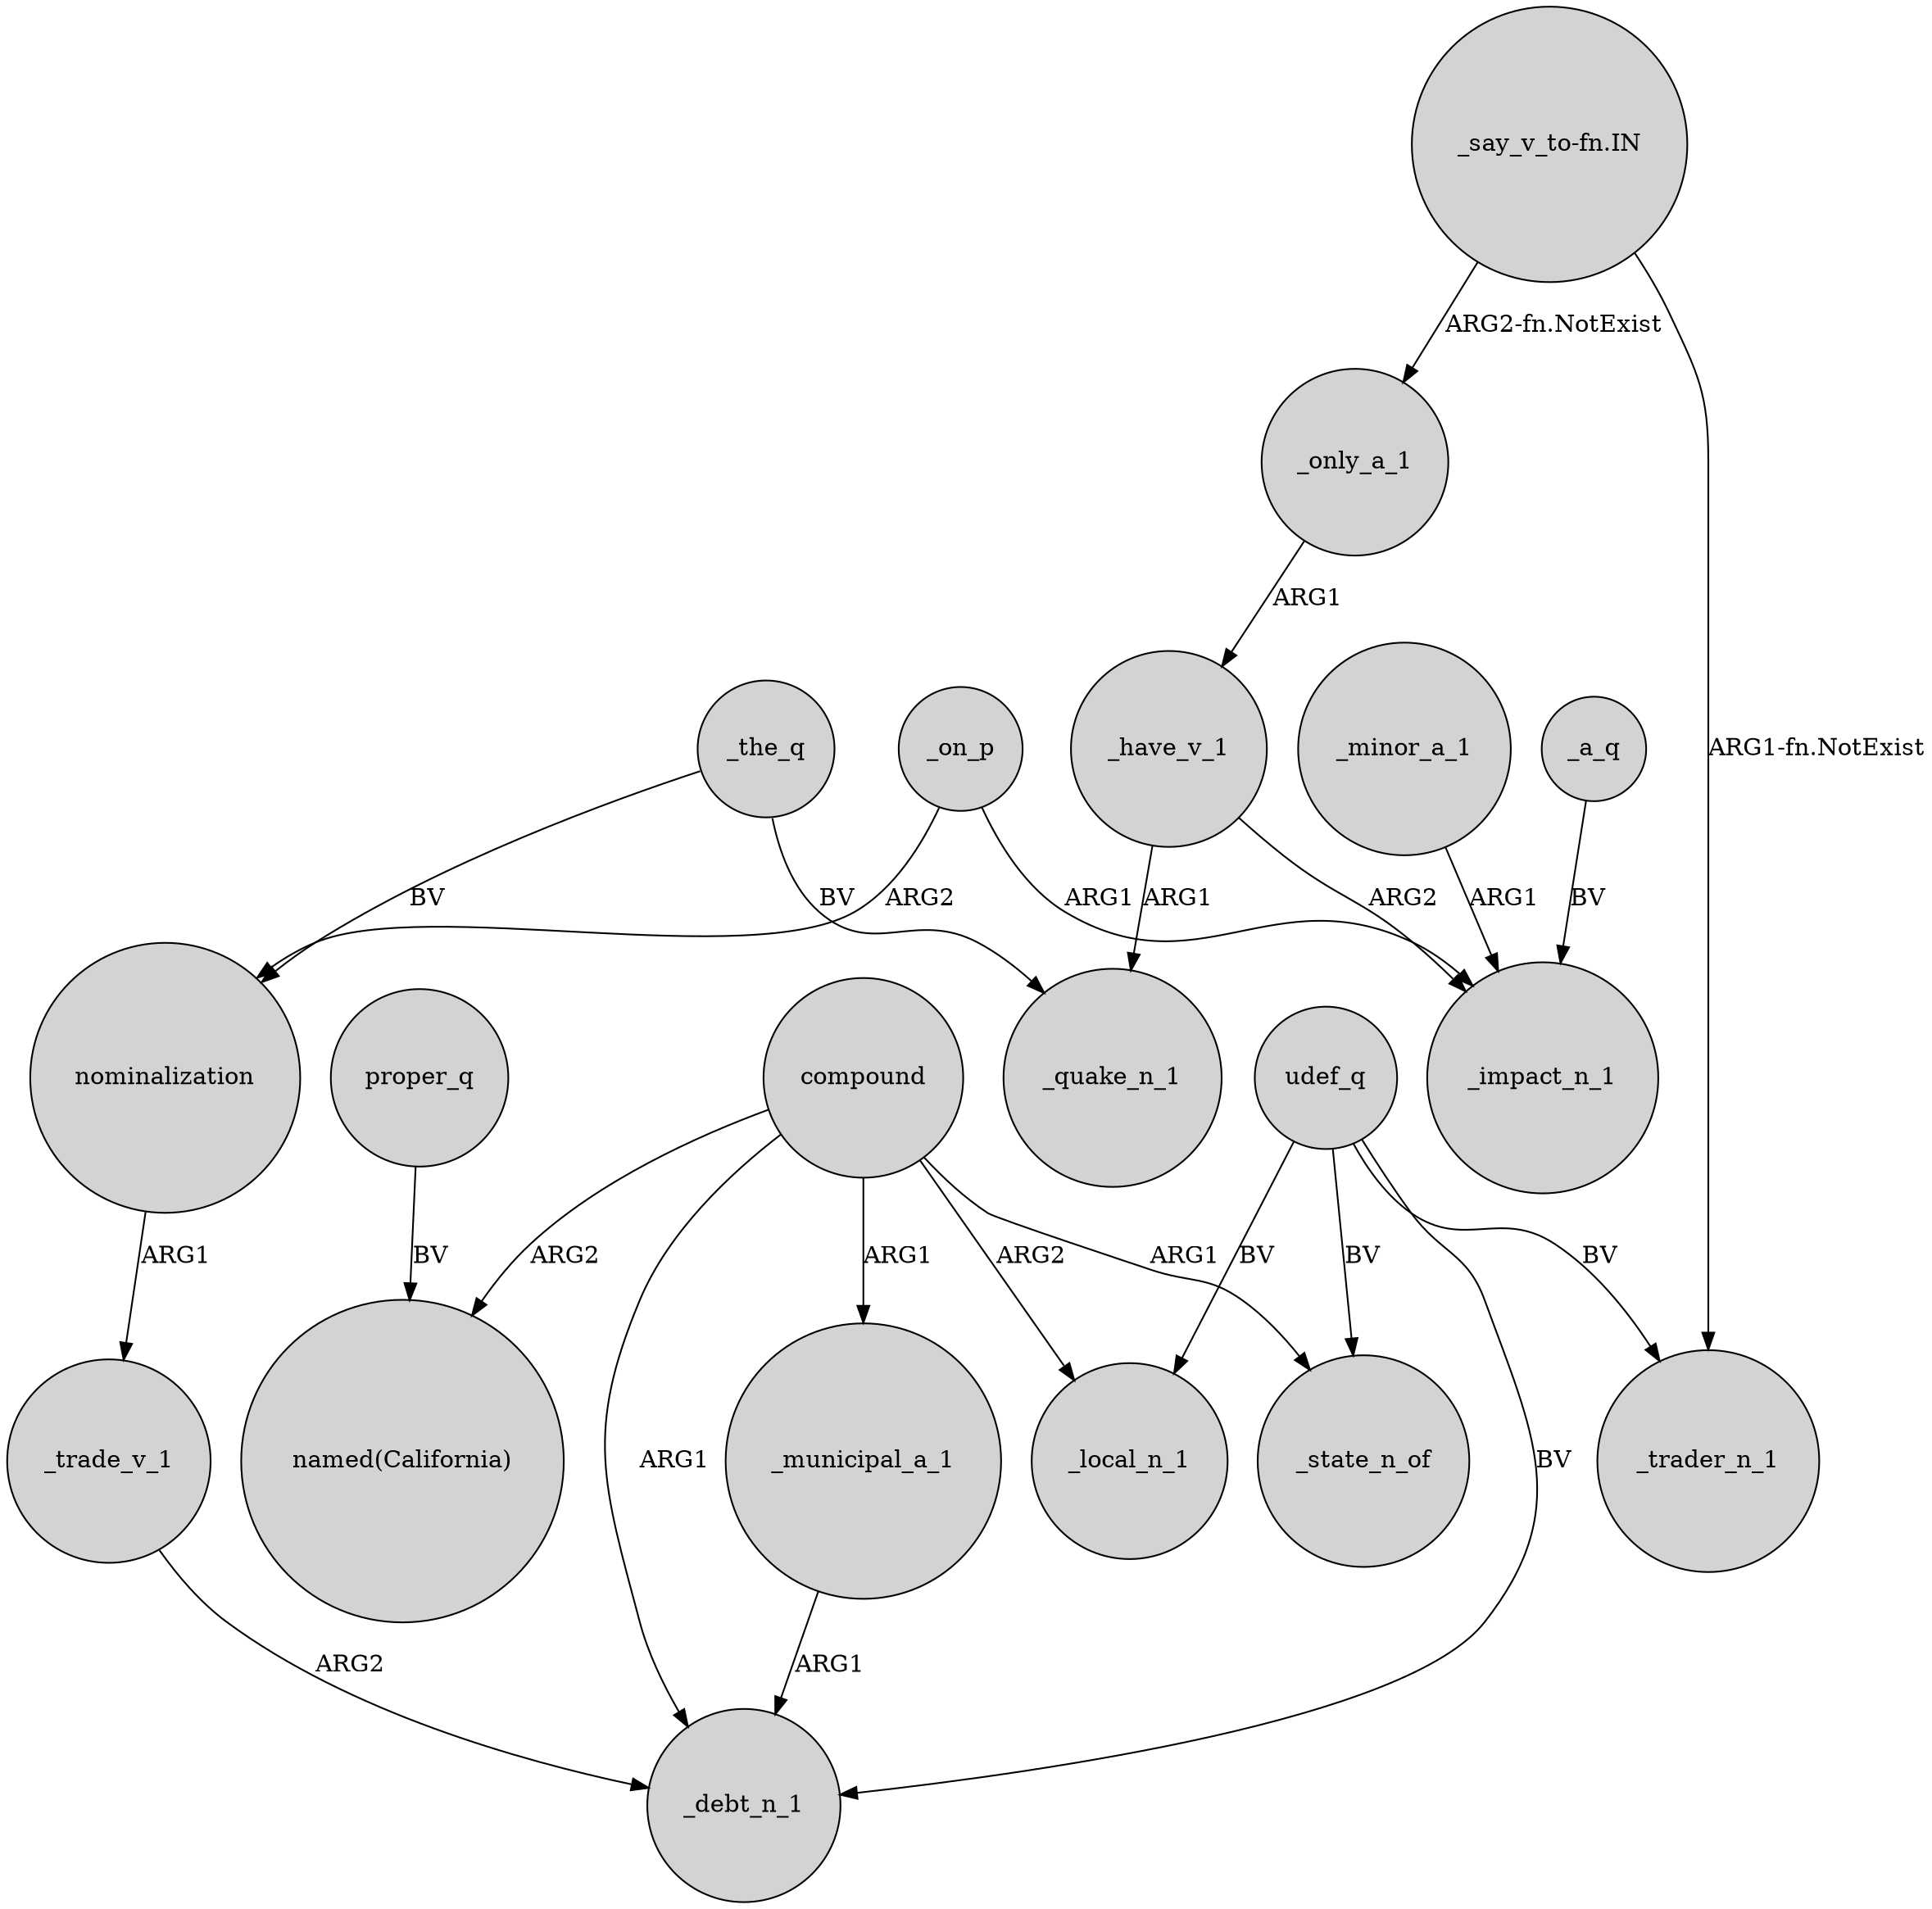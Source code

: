 digraph {
	node [shape=circle style=filled]
	compound -> _debt_n_1 [label=ARG1]
	udef_q -> _trader_n_1 [label=BV]
	_the_q -> _quake_n_1 [label=BV]
	udef_q -> _debt_n_1 [label=BV]
	udef_q -> _state_n_of [label=BV]
	_on_p -> nominalization [label=ARG2]
	_municipal_a_1 -> _debt_n_1 [label=ARG1]
	proper_q -> "named(California)" [label=BV]
	nominalization -> _trade_v_1 [label=ARG1]
	compound -> _local_n_1 [label=ARG2]
	_trade_v_1 -> _debt_n_1 [label=ARG2]
	_only_a_1 -> _have_v_1 [label=ARG1]
	compound -> _state_n_of [label=ARG1]
	_on_p -> _impact_n_1 [label=ARG1]
	"_say_v_to-fn.IN" -> _trader_n_1 [label="ARG1-fn.NotExist"]
	compound -> "named(California)" [label=ARG2]
	_have_v_1 -> _impact_n_1 [label=ARG2]
	_minor_a_1 -> _impact_n_1 [label=ARG1]
	"_say_v_to-fn.IN" -> _only_a_1 [label="ARG2-fn.NotExist"]
	compound -> _municipal_a_1 [label=ARG1]
	_have_v_1 -> _quake_n_1 [label=ARG1]
	_a_q -> _impact_n_1 [label=BV]
	_the_q -> nominalization [label=BV]
	udef_q -> _local_n_1 [label=BV]
}

